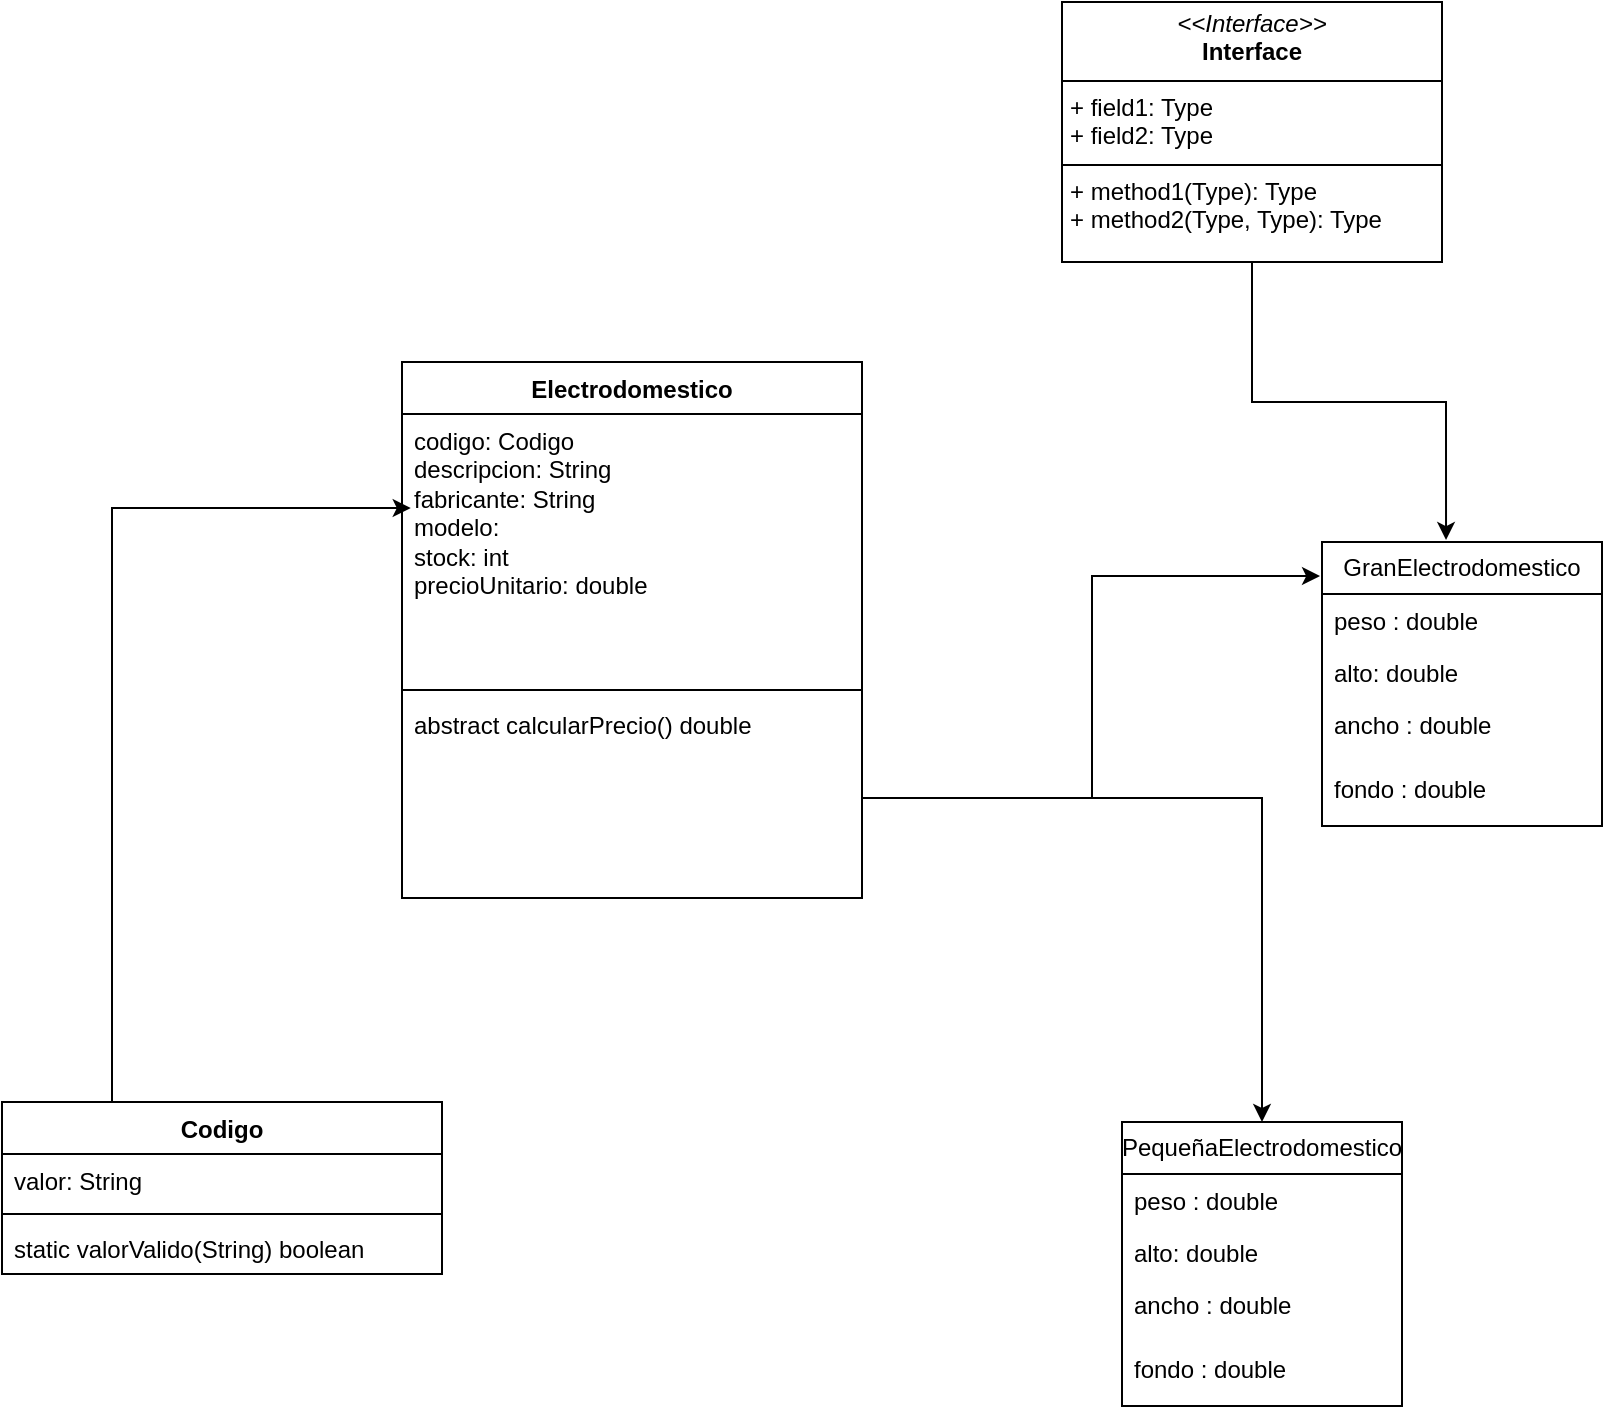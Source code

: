 <mxfile version="24.2.5" type="device">
  <diagram name="Página-1" id="W6ztPj97NQK5sUf1wZk-">
    <mxGraphModel dx="1925" dy="820" grid="1" gridSize="10" guides="1" tooltips="1" connect="1" arrows="1" fold="1" page="1" pageScale="1" pageWidth="827" pageHeight="1169" math="0" shadow="0">
      <root>
        <mxCell id="0" />
        <mxCell id="1" parent="0" />
        <mxCell id="_YezgHBrzaZzpozILrOy-2" value="Electrodomestico&lt;div&gt;&lt;br&gt;&lt;/div&gt;" style="swimlane;fontStyle=1;align=center;verticalAlign=top;childLayout=stackLayout;horizontal=1;startSize=26;horizontalStack=0;resizeParent=1;resizeParentMax=0;resizeLast=0;collapsible=1;marginBottom=0;whiteSpace=wrap;html=1;" vertex="1" parent="1">
          <mxGeometry x="110" y="240" width="230" height="268" as="geometry" />
        </mxCell>
        <mxCell id="_YezgHBrzaZzpozILrOy-3" value="codigo: Codigo&lt;div&gt;&lt;div&gt;descripcion: String&lt;/div&gt;&lt;div&gt;fabricante: String&lt;/div&gt;&lt;div&gt;modelo:&amp;nbsp;&lt;/div&gt;&lt;div&gt;stock: int&lt;/div&gt;&lt;div&gt;precioUnitario: double&lt;/div&gt;&lt;div&gt;&lt;br&gt;&lt;/div&gt;&lt;/div&gt;" style="text;strokeColor=none;fillColor=none;align=left;verticalAlign=top;spacingLeft=4;spacingRight=4;overflow=hidden;rotatable=0;points=[[0,0.5],[1,0.5]];portConstraint=eastwest;whiteSpace=wrap;html=1;" vertex="1" parent="_YezgHBrzaZzpozILrOy-2">
          <mxGeometry y="26" width="230" height="134" as="geometry" />
        </mxCell>
        <mxCell id="_YezgHBrzaZzpozILrOy-4" value="" style="line;strokeWidth=1;fillColor=none;align=left;verticalAlign=middle;spacingTop=-1;spacingLeft=3;spacingRight=3;rotatable=0;labelPosition=right;points=[];portConstraint=eastwest;strokeColor=inherit;" vertex="1" parent="_YezgHBrzaZzpozILrOy-2">
          <mxGeometry y="160" width="230" height="8" as="geometry" />
        </mxCell>
        <mxCell id="_YezgHBrzaZzpozILrOy-5" value="abstract calcularPrecio() double" style="text;strokeColor=none;fillColor=none;align=left;verticalAlign=top;spacingLeft=4;spacingRight=4;overflow=hidden;rotatable=0;points=[[0,0.5],[1,0.5]];portConstraint=eastwest;whiteSpace=wrap;html=1;" vertex="1" parent="_YezgHBrzaZzpozILrOy-2">
          <mxGeometry y="168" width="230" height="100" as="geometry" />
        </mxCell>
        <mxCell id="_YezgHBrzaZzpozILrOy-8" value="Codigo" style="swimlane;fontStyle=1;align=center;verticalAlign=top;childLayout=stackLayout;horizontal=1;startSize=26;horizontalStack=0;resizeParent=1;resizeParentMax=0;resizeLast=0;collapsible=1;marginBottom=0;whiteSpace=wrap;html=1;" vertex="1" parent="1">
          <mxGeometry x="-90" y="610" width="220" height="86" as="geometry" />
        </mxCell>
        <mxCell id="_YezgHBrzaZzpozILrOy-9" value="valor: String&lt;div&gt;&lt;br&gt;&lt;/div&gt;" style="text;strokeColor=none;fillColor=none;align=left;verticalAlign=top;spacingLeft=4;spacingRight=4;overflow=hidden;rotatable=0;points=[[0,0.5],[1,0.5]];portConstraint=eastwest;whiteSpace=wrap;html=1;" vertex="1" parent="_YezgHBrzaZzpozILrOy-8">
          <mxGeometry y="26" width="220" height="26" as="geometry" />
        </mxCell>
        <mxCell id="_YezgHBrzaZzpozILrOy-10" value="" style="line;strokeWidth=1;fillColor=none;align=left;verticalAlign=middle;spacingTop=-1;spacingLeft=3;spacingRight=3;rotatable=0;labelPosition=right;points=[];portConstraint=eastwest;strokeColor=inherit;" vertex="1" parent="_YezgHBrzaZzpozILrOy-8">
          <mxGeometry y="52" width="220" height="8" as="geometry" />
        </mxCell>
        <mxCell id="_YezgHBrzaZzpozILrOy-11" value="static valorValido(String) boolean" style="text;strokeColor=none;fillColor=none;align=left;verticalAlign=top;spacingLeft=4;spacingRight=4;overflow=hidden;rotatable=0;points=[[0,0.5],[1,0.5]];portConstraint=eastwest;whiteSpace=wrap;html=1;" vertex="1" parent="_YezgHBrzaZzpozILrOy-8">
          <mxGeometry y="60" width="220" height="26" as="geometry" />
        </mxCell>
        <mxCell id="_YezgHBrzaZzpozILrOy-12" value="GranElectrodomestico" style="swimlane;fontStyle=0;childLayout=stackLayout;horizontal=1;startSize=26;fillColor=none;horizontalStack=0;resizeParent=1;resizeParentMax=0;resizeLast=0;collapsible=1;marginBottom=0;whiteSpace=wrap;html=1;" vertex="1" parent="1">
          <mxGeometry x="570" y="330" width="140" height="142" as="geometry" />
        </mxCell>
        <mxCell id="_YezgHBrzaZzpozILrOy-13" value="peso : double" style="text;strokeColor=none;fillColor=none;align=left;verticalAlign=top;spacingLeft=4;spacingRight=4;overflow=hidden;rotatable=0;points=[[0,0.5],[1,0.5]];portConstraint=eastwest;whiteSpace=wrap;html=1;" vertex="1" parent="_YezgHBrzaZzpozILrOy-12">
          <mxGeometry y="26" width="140" height="26" as="geometry" />
        </mxCell>
        <mxCell id="_YezgHBrzaZzpozILrOy-14" value="alto: double" style="text;strokeColor=none;fillColor=none;align=left;verticalAlign=top;spacingLeft=4;spacingRight=4;overflow=hidden;rotatable=0;points=[[0,0.5],[1,0.5]];portConstraint=eastwest;whiteSpace=wrap;html=1;" vertex="1" parent="_YezgHBrzaZzpozILrOy-12">
          <mxGeometry y="52" width="140" height="26" as="geometry" />
        </mxCell>
        <mxCell id="_YezgHBrzaZzpozILrOy-15" value="ancho : double&lt;div&gt;&lt;br&gt;&lt;/div&gt;" style="text;strokeColor=none;fillColor=none;align=left;verticalAlign=top;spacingLeft=4;spacingRight=4;overflow=hidden;rotatable=0;points=[[0,0.5],[1,0.5]];portConstraint=eastwest;whiteSpace=wrap;html=1;" vertex="1" parent="_YezgHBrzaZzpozILrOy-12">
          <mxGeometry y="78" width="140" height="32" as="geometry" />
        </mxCell>
        <mxCell id="_YezgHBrzaZzpozILrOy-22" value="fondo : double&lt;div&gt;&lt;br&gt;&lt;/div&gt;" style="text;strokeColor=none;fillColor=none;align=left;verticalAlign=top;spacingLeft=4;spacingRight=4;overflow=hidden;rotatable=0;points=[[0,0.5],[1,0.5]];portConstraint=eastwest;whiteSpace=wrap;html=1;" vertex="1" parent="_YezgHBrzaZzpozILrOy-12">
          <mxGeometry y="110" width="140" height="32" as="geometry" />
        </mxCell>
        <mxCell id="_YezgHBrzaZzpozILrOy-23" value="&lt;p style=&quot;margin:0px;margin-top:4px;text-align:center;&quot;&gt;&lt;i&gt;&amp;lt;&amp;lt;Interface&amp;gt;&amp;gt;&lt;/i&gt;&lt;br/&gt;&lt;b&gt;Interface&lt;/b&gt;&lt;/p&gt;&lt;hr size=&quot;1&quot; style=&quot;border-style:solid;&quot;/&gt;&lt;p style=&quot;margin:0px;margin-left:4px;&quot;&gt;+ field1: Type&lt;br/&gt;+ field2: Type&lt;/p&gt;&lt;hr size=&quot;1&quot; style=&quot;border-style:solid;&quot;/&gt;&lt;p style=&quot;margin:0px;margin-left:4px;&quot;&gt;+ method1(Type): Type&lt;br/&gt;+ method2(Type, Type): Type&lt;/p&gt;" style="verticalAlign=top;align=left;overflow=fill;html=1;whiteSpace=wrap;" vertex="1" parent="1">
          <mxGeometry x="440" y="60" width="190" height="130" as="geometry" />
        </mxCell>
        <mxCell id="_YezgHBrzaZzpozILrOy-24" style="edgeStyle=orthogonalEdgeStyle;rounded=0;orthogonalLoop=1;jettySize=auto;html=1;entryX=0.443;entryY=-0.007;entryDx=0;entryDy=0;entryPerimeter=0;" edge="1" parent="1" source="_YezgHBrzaZzpozILrOy-23" target="_YezgHBrzaZzpozILrOy-12">
          <mxGeometry relative="1" as="geometry" />
        </mxCell>
        <mxCell id="_YezgHBrzaZzpozILrOy-25" style="edgeStyle=orthogonalEdgeStyle;rounded=0;orthogonalLoop=1;jettySize=auto;html=1;exitX=1;exitY=0.5;exitDx=0;exitDy=0;entryX=-0.007;entryY=0.12;entryDx=0;entryDy=0;entryPerimeter=0;" edge="1" parent="1" source="_YezgHBrzaZzpozILrOy-5" target="_YezgHBrzaZzpozILrOy-12">
          <mxGeometry relative="1" as="geometry" />
        </mxCell>
        <mxCell id="_YezgHBrzaZzpozILrOy-26" style="edgeStyle=orthogonalEdgeStyle;rounded=0;orthogonalLoop=1;jettySize=auto;html=1;exitX=0.25;exitY=0;exitDx=0;exitDy=0;entryX=0.019;entryY=0.351;entryDx=0;entryDy=0;entryPerimeter=0;" edge="1" parent="1" source="_YezgHBrzaZzpozILrOy-8" target="_YezgHBrzaZzpozILrOy-3">
          <mxGeometry relative="1" as="geometry" />
        </mxCell>
        <mxCell id="_YezgHBrzaZzpozILrOy-27" value="PequeñaElectrodomestico" style="swimlane;fontStyle=0;childLayout=stackLayout;horizontal=1;startSize=26;fillColor=none;horizontalStack=0;resizeParent=1;resizeParentMax=0;resizeLast=0;collapsible=1;marginBottom=0;whiteSpace=wrap;html=1;" vertex="1" parent="1">
          <mxGeometry x="470" y="620" width="140" height="142" as="geometry" />
        </mxCell>
        <mxCell id="_YezgHBrzaZzpozILrOy-28" value="peso : double" style="text;strokeColor=none;fillColor=none;align=left;verticalAlign=top;spacingLeft=4;spacingRight=4;overflow=hidden;rotatable=0;points=[[0,0.5],[1,0.5]];portConstraint=eastwest;whiteSpace=wrap;html=1;" vertex="1" parent="_YezgHBrzaZzpozILrOy-27">
          <mxGeometry y="26" width="140" height="26" as="geometry" />
        </mxCell>
        <mxCell id="_YezgHBrzaZzpozILrOy-29" value="alto: double" style="text;strokeColor=none;fillColor=none;align=left;verticalAlign=top;spacingLeft=4;spacingRight=4;overflow=hidden;rotatable=0;points=[[0,0.5],[1,0.5]];portConstraint=eastwest;whiteSpace=wrap;html=1;" vertex="1" parent="_YezgHBrzaZzpozILrOy-27">
          <mxGeometry y="52" width="140" height="26" as="geometry" />
        </mxCell>
        <mxCell id="_YezgHBrzaZzpozILrOy-30" value="ancho : double&lt;div&gt;&lt;br&gt;&lt;/div&gt;" style="text;strokeColor=none;fillColor=none;align=left;verticalAlign=top;spacingLeft=4;spacingRight=4;overflow=hidden;rotatable=0;points=[[0,0.5],[1,0.5]];portConstraint=eastwest;whiteSpace=wrap;html=1;" vertex="1" parent="_YezgHBrzaZzpozILrOy-27">
          <mxGeometry y="78" width="140" height="32" as="geometry" />
        </mxCell>
        <mxCell id="_YezgHBrzaZzpozILrOy-31" value="fondo : double&lt;div&gt;&lt;br&gt;&lt;/div&gt;" style="text;strokeColor=none;fillColor=none;align=left;verticalAlign=top;spacingLeft=4;spacingRight=4;overflow=hidden;rotatable=0;points=[[0,0.5],[1,0.5]];portConstraint=eastwest;whiteSpace=wrap;html=1;" vertex="1" parent="_YezgHBrzaZzpozILrOy-27">
          <mxGeometry y="110" width="140" height="32" as="geometry" />
        </mxCell>
        <mxCell id="_YezgHBrzaZzpozILrOy-32" style="edgeStyle=orthogonalEdgeStyle;rounded=0;orthogonalLoop=1;jettySize=auto;html=1;exitX=1;exitY=0.5;exitDx=0;exitDy=0;entryX=0.5;entryY=0;entryDx=0;entryDy=0;" edge="1" parent="1" source="_YezgHBrzaZzpozILrOy-5" target="_YezgHBrzaZzpozILrOy-27">
          <mxGeometry relative="1" as="geometry" />
        </mxCell>
      </root>
    </mxGraphModel>
  </diagram>
</mxfile>

